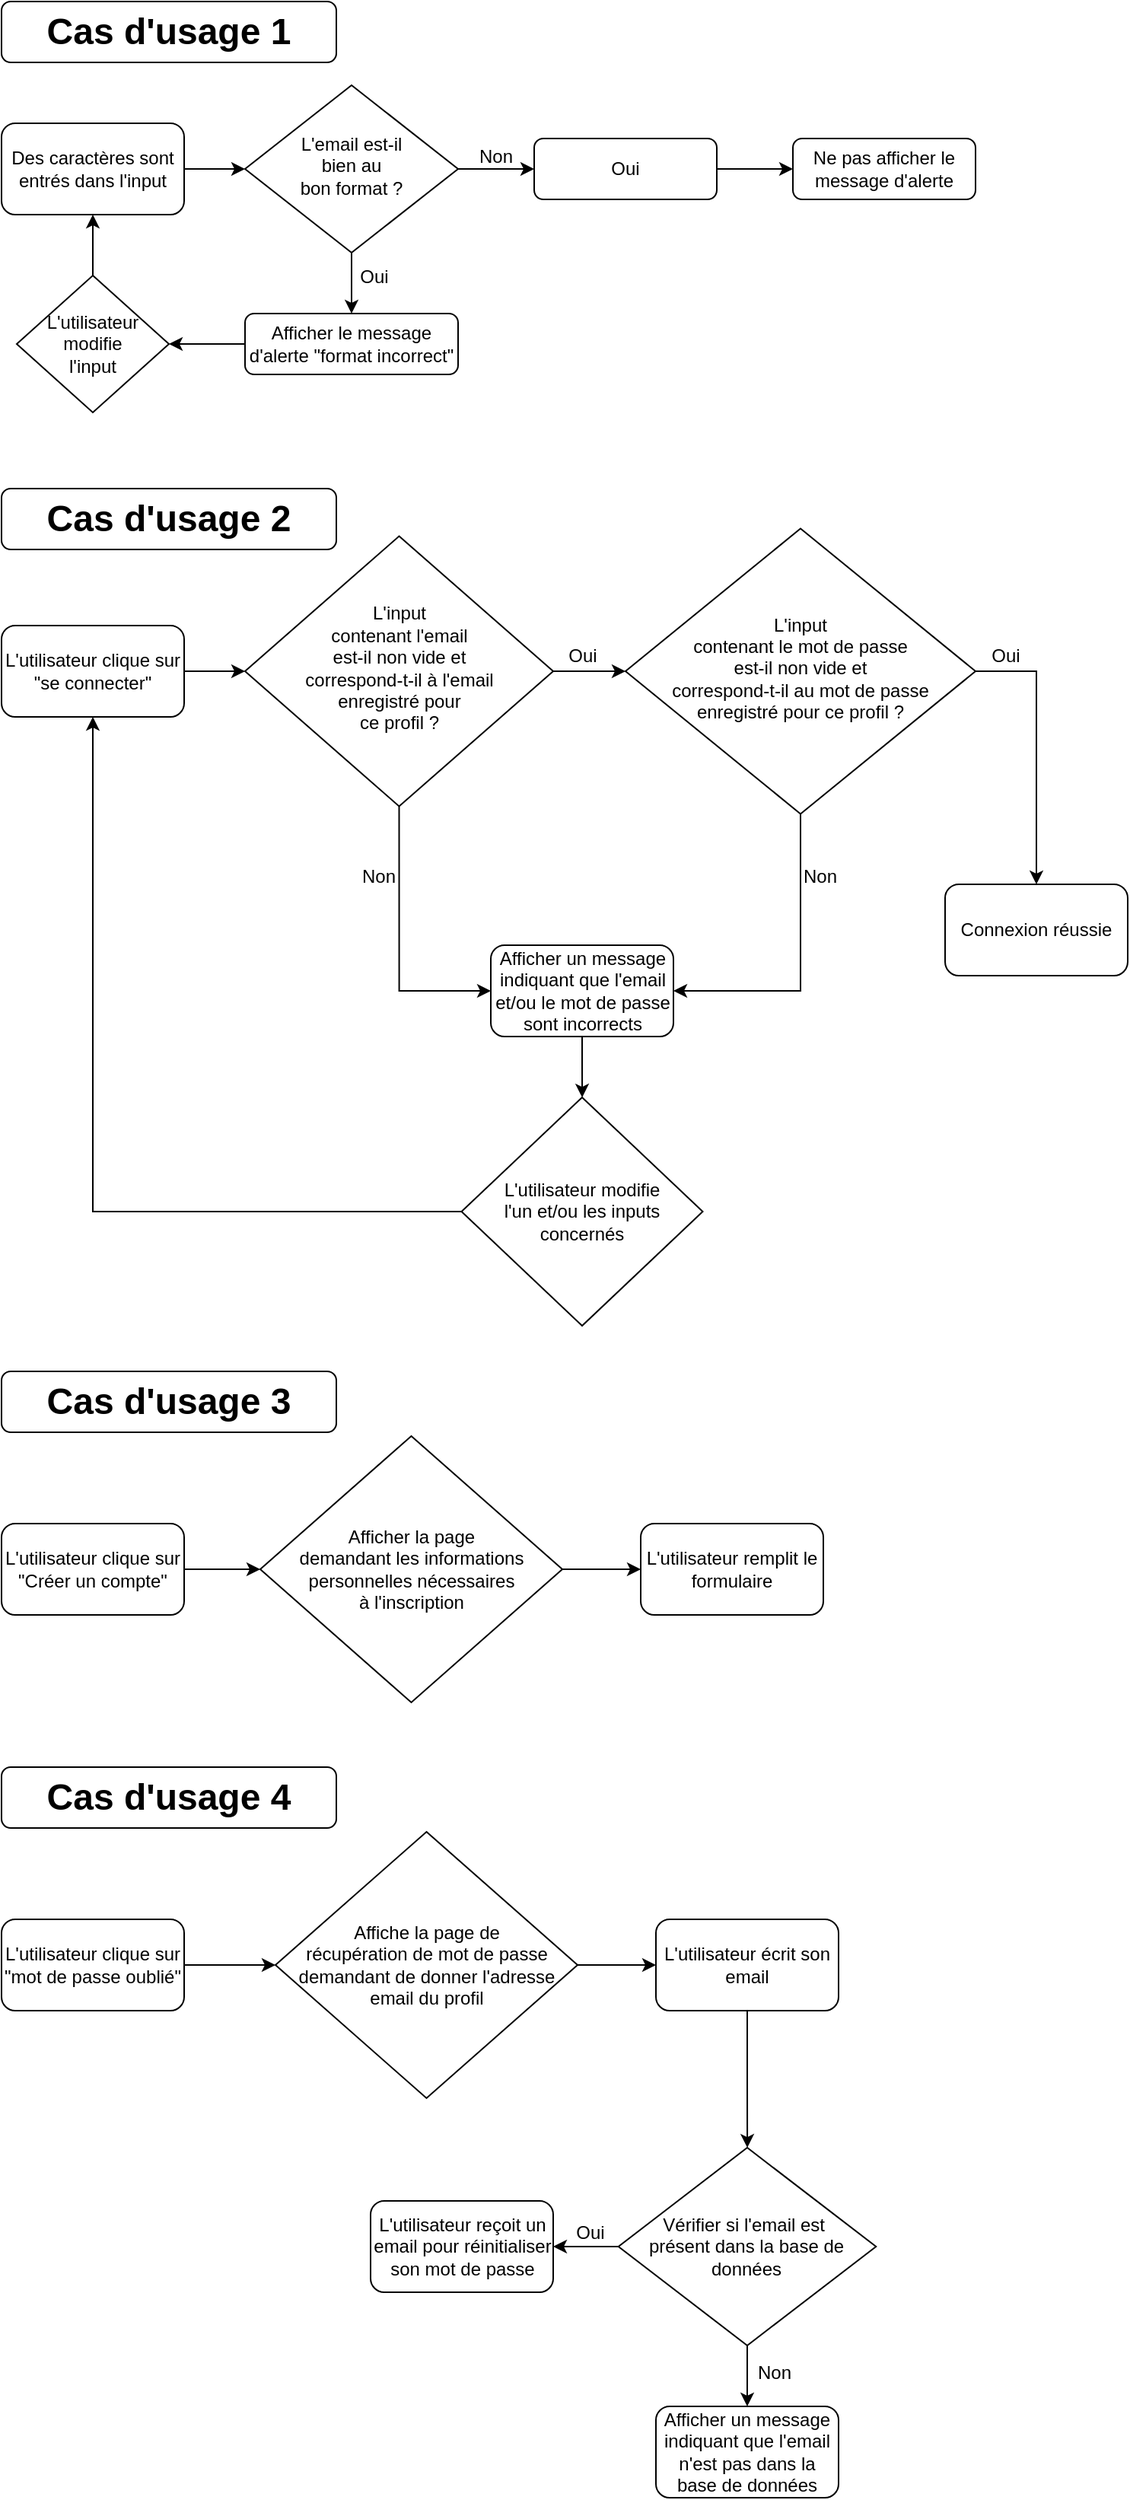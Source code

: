 <mxfile version="17.1.2" type="github" pages="5">
  <diagram id="C5RBs43oDa-KdzZeNtuy" name="Page de connexion">
    <mxGraphModel dx="1730" dy="912" grid="1" gridSize="10" guides="1" tooltips="1" connect="1" arrows="1" fold="1" page="1" pageScale="1" pageWidth="827" pageHeight="1169" math="0" shadow="0">
      <root>
        <mxCell id="WIyWlLk6GJQsqaUBKTNV-0" />
        <mxCell id="WIyWlLk6GJQsqaUBKTNV-1" parent="WIyWlLk6GJQsqaUBKTNV-0" />
        <mxCell id="WIyWlLk6GJQsqaUBKTNV-3" value="&lt;b&gt;&lt;font style=&quot;font-size: 24px&quot;&gt;Cas d&#39;usage 1&lt;/font&gt;&lt;/b&gt;" style="rounded=1;whiteSpace=wrap;html=1;fontSize=12;glass=0;strokeWidth=1;shadow=0;" parent="WIyWlLk6GJQsqaUBKTNV-1" vertex="1">
          <mxGeometry x="80" y="20" width="220" height="40" as="geometry" />
        </mxCell>
        <mxCell id="6urJBGMZWyxlTxzxxhEN-5" style="edgeStyle=orthogonalEdgeStyle;rounded=0;orthogonalLoop=1;jettySize=auto;html=1;exitX=0.5;exitY=1;exitDx=0;exitDy=0;fontSize=24;" edge="1" parent="WIyWlLk6GJQsqaUBKTNV-1" source="WIyWlLk6GJQsqaUBKTNV-6" target="WIyWlLk6GJQsqaUBKTNV-11">
          <mxGeometry relative="1" as="geometry" />
        </mxCell>
        <mxCell id="6urJBGMZWyxlTxzxxhEN-10" style="edgeStyle=orthogonalEdgeStyle;rounded=0;orthogonalLoop=1;jettySize=auto;html=1;exitX=1;exitY=0.5;exitDx=0;exitDy=0;entryX=0;entryY=0.5;entryDx=0;entryDy=0;fontSize=12;" edge="1" parent="WIyWlLk6GJQsqaUBKTNV-1" source="WIyWlLk6GJQsqaUBKTNV-6" target="WIyWlLk6GJQsqaUBKTNV-7">
          <mxGeometry relative="1" as="geometry" />
        </mxCell>
        <mxCell id="WIyWlLk6GJQsqaUBKTNV-6" value="L&#39;email est-il&lt;br&gt;bien au&lt;br&gt;bon format ?" style="rhombus;whiteSpace=wrap;html=1;shadow=0;fontFamily=Helvetica;fontSize=12;align=center;strokeWidth=1;spacing=6;spacingTop=-4;" parent="WIyWlLk6GJQsqaUBKTNV-1" vertex="1">
          <mxGeometry x="240" y="75" width="140" height="110" as="geometry" />
        </mxCell>
        <mxCell id="6urJBGMZWyxlTxzxxhEN-2" style="edgeStyle=orthogonalEdgeStyle;rounded=0;orthogonalLoop=1;jettySize=auto;html=1;exitX=1;exitY=0.5;exitDx=0;exitDy=0;fontSize=24;" edge="1" parent="WIyWlLk6GJQsqaUBKTNV-1" source="WIyWlLk6GJQsqaUBKTNV-7" target="WIyWlLk6GJQsqaUBKTNV-12">
          <mxGeometry relative="1" as="geometry" />
        </mxCell>
        <mxCell id="WIyWlLk6GJQsqaUBKTNV-7" value="Oui" style="rounded=1;whiteSpace=wrap;html=1;fontSize=12;glass=0;strokeWidth=1;shadow=0;" parent="WIyWlLk6GJQsqaUBKTNV-1" vertex="1">
          <mxGeometry x="430" y="110" width="120" height="40" as="geometry" />
        </mxCell>
        <mxCell id="6urJBGMZWyxlTxzxxhEN-13" style="edgeStyle=orthogonalEdgeStyle;rounded=0;orthogonalLoop=1;jettySize=auto;html=1;exitX=0;exitY=0.5;exitDx=0;exitDy=0;entryX=1;entryY=0.5;entryDx=0;entryDy=0;fontSize=12;" edge="1" parent="WIyWlLk6GJQsqaUBKTNV-1" source="WIyWlLk6GJQsqaUBKTNV-11" target="6urJBGMZWyxlTxzxxhEN-12">
          <mxGeometry relative="1" as="geometry" />
        </mxCell>
        <mxCell id="WIyWlLk6GJQsqaUBKTNV-11" value="Afficher le message d&#39;alerte &quot;format incorrect&quot;" style="rounded=1;whiteSpace=wrap;html=1;fontSize=12;glass=0;strokeWidth=1;shadow=0;" parent="WIyWlLk6GJQsqaUBKTNV-1" vertex="1">
          <mxGeometry x="240" y="225" width="140" height="40" as="geometry" />
        </mxCell>
        <mxCell id="WIyWlLk6GJQsqaUBKTNV-12" value="Ne pas afficher le message d&#39;alerte" style="rounded=1;whiteSpace=wrap;html=1;fontSize=12;glass=0;strokeWidth=1;shadow=0;" parent="WIyWlLk6GJQsqaUBKTNV-1" vertex="1">
          <mxGeometry x="600" y="110" width="120" height="40" as="geometry" />
        </mxCell>
        <mxCell id="6urJBGMZWyxlTxzxxhEN-1" style="edgeStyle=orthogonalEdgeStyle;rounded=0;orthogonalLoop=1;jettySize=auto;html=1;exitX=1;exitY=0.5;exitDx=0;exitDy=0;entryX=0;entryY=0.5;entryDx=0;entryDy=0;" edge="1" parent="WIyWlLk6GJQsqaUBKTNV-1" source="6urJBGMZWyxlTxzxxhEN-0" target="WIyWlLk6GJQsqaUBKTNV-6">
          <mxGeometry relative="1" as="geometry" />
        </mxCell>
        <mxCell id="6urJBGMZWyxlTxzxxhEN-0" value="Des caractères sont entrés dans l&#39;input" style="rounded=1;whiteSpace=wrap;html=1;" vertex="1" parent="WIyWlLk6GJQsqaUBKTNV-1">
          <mxGeometry x="80" y="100" width="120" height="60" as="geometry" />
        </mxCell>
        <mxCell id="6urJBGMZWyxlTxzxxhEN-8" value="Oui" style="text;html=1;strokeColor=none;fillColor=none;align=center;verticalAlign=middle;whiteSpace=wrap;rounded=0;fontSize=12;" vertex="1" parent="WIyWlLk6GJQsqaUBKTNV-1">
          <mxGeometry x="310" y="191" width="30" height="20" as="geometry" />
        </mxCell>
        <mxCell id="6urJBGMZWyxlTxzxxhEN-11" value="Non" style="text;html=1;strokeColor=none;fillColor=none;align=center;verticalAlign=middle;whiteSpace=wrap;rounded=0;fontSize=12;" vertex="1" parent="WIyWlLk6GJQsqaUBKTNV-1">
          <mxGeometry x="390" y="112" width="30" height="20" as="geometry" />
        </mxCell>
        <mxCell id="6urJBGMZWyxlTxzxxhEN-14" style="edgeStyle=orthogonalEdgeStyle;rounded=0;orthogonalLoop=1;jettySize=auto;html=1;exitX=0.5;exitY=0;exitDx=0;exitDy=0;entryX=0.5;entryY=1;entryDx=0;entryDy=0;fontSize=12;" edge="1" parent="WIyWlLk6GJQsqaUBKTNV-1" source="6urJBGMZWyxlTxzxxhEN-12" target="6urJBGMZWyxlTxzxxhEN-0">
          <mxGeometry relative="1" as="geometry" />
        </mxCell>
        <mxCell id="6urJBGMZWyxlTxzxxhEN-12" value="L&#39;utilisateur modifie&lt;br&gt;l&#39;input" style="rhombus;whiteSpace=wrap;html=1;fontSize=12;" vertex="1" parent="WIyWlLk6GJQsqaUBKTNV-1">
          <mxGeometry x="90" y="200" width="100" height="90" as="geometry" />
        </mxCell>
        <mxCell id="6urJBGMZWyxlTxzxxhEN-15" value="&lt;b&gt;&lt;font style=&quot;font-size: 24px&quot;&gt;Cas d&#39;usage 2&lt;/font&gt;&lt;/b&gt;" style="rounded=1;whiteSpace=wrap;html=1;fontSize=12;glass=0;strokeWidth=1;shadow=0;" vertex="1" parent="WIyWlLk6GJQsqaUBKTNV-1">
          <mxGeometry x="80" y="340" width="220" height="40" as="geometry" />
        </mxCell>
        <mxCell id="6urJBGMZWyxlTxzxxhEN-18" style="edgeStyle=orthogonalEdgeStyle;rounded=0;orthogonalLoop=1;jettySize=auto;html=1;exitX=1;exitY=0.5;exitDx=0;exitDy=0;entryX=0;entryY=0.5;entryDx=0;entryDy=0;fontSize=12;" edge="1" parent="WIyWlLk6GJQsqaUBKTNV-1" source="6urJBGMZWyxlTxzxxhEN-16" target="6urJBGMZWyxlTxzxxhEN-17">
          <mxGeometry relative="1" as="geometry" />
        </mxCell>
        <mxCell id="6urJBGMZWyxlTxzxxhEN-16" value="L&#39;utilisateur clique sur &quot;se connecter&quot;" style="rounded=1;whiteSpace=wrap;html=1;" vertex="1" parent="WIyWlLk6GJQsqaUBKTNV-1">
          <mxGeometry x="80" y="430" width="120" height="60" as="geometry" />
        </mxCell>
        <mxCell id="6urJBGMZWyxlTxzxxhEN-20" style="edgeStyle=orthogonalEdgeStyle;rounded=0;orthogonalLoop=1;jettySize=auto;html=1;exitX=1;exitY=0.5;exitDx=0;exitDy=0;entryX=0;entryY=0.5;entryDx=0;entryDy=0;fontSize=12;" edge="1" parent="WIyWlLk6GJQsqaUBKTNV-1" source="6urJBGMZWyxlTxzxxhEN-17" target="6urJBGMZWyxlTxzxxhEN-19">
          <mxGeometry relative="1" as="geometry" />
        </mxCell>
        <mxCell id="6urJBGMZWyxlTxzxxhEN-27" style="edgeStyle=orthogonalEdgeStyle;rounded=0;orthogonalLoop=1;jettySize=auto;html=1;exitX=0.5;exitY=1;exitDx=0;exitDy=0;entryX=0;entryY=0.5;entryDx=0;entryDy=0;fontSize=12;" edge="1" parent="WIyWlLk6GJQsqaUBKTNV-1" source="6urJBGMZWyxlTxzxxhEN-17" target="6urJBGMZWyxlTxzxxhEN-25">
          <mxGeometry relative="1" as="geometry" />
        </mxCell>
        <mxCell id="6urJBGMZWyxlTxzxxhEN-17" value="L&#39;input&lt;br&gt;contenant l&#39;email&lt;br&gt;est-il non vide et&lt;br&gt;correspond-t-il à l&#39;email&lt;br&gt;enregistré pour&lt;br&gt;ce profil&amp;nbsp;?" style="rhombus;whiteSpace=wrap;html=1;shadow=0;fontFamily=Helvetica;fontSize=12;align=center;strokeWidth=1;spacing=6;spacingTop=-4;" vertex="1" parent="WIyWlLk6GJQsqaUBKTNV-1">
          <mxGeometry x="240" y="371.25" width="202.5" height="177.5" as="geometry" />
        </mxCell>
        <mxCell id="6urJBGMZWyxlTxzxxhEN-23" style="edgeStyle=orthogonalEdgeStyle;rounded=0;orthogonalLoop=1;jettySize=auto;html=1;exitX=1;exitY=0.5;exitDx=0;exitDy=0;fontSize=12;" edge="1" parent="WIyWlLk6GJQsqaUBKTNV-1" source="6urJBGMZWyxlTxzxxhEN-19" target="6urJBGMZWyxlTxzxxhEN-22">
          <mxGeometry relative="1" as="geometry" />
        </mxCell>
        <mxCell id="6urJBGMZWyxlTxzxxhEN-26" style="edgeStyle=orthogonalEdgeStyle;rounded=0;orthogonalLoop=1;jettySize=auto;html=1;exitX=0.5;exitY=1;exitDx=0;exitDy=0;fontSize=12;entryX=1;entryY=0.5;entryDx=0;entryDy=0;" edge="1" parent="WIyWlLk6GJQsqaUBKTNV-1" source="6urJBGMZWyxlTxzxxhEN-19" target="6urJBGMZWyxlTxzxxhEN-25">
          <mxGeometry relative="1" as="geometry">
            <mxPoint x="605" y="700" as="targetPoint" />
          </mxGeometry>
        </mxCell>
        <mxCell id="6urJBGMZWyxlTxzxxhEN-19" value="L&#39;input&lt;br&gt;contenant le mot de passe&lt;br&gt;est-il non vide et&lt;br&gt;correspond-t-il au mot de passe enregistré pour ce profil ?" style="rhombus;whiteSpace=wrap;html=1;shadow=0;fontFamily=Helvetica;fontSize=12;align=center;strokeWidth=1;spacing=6;spacingTop=-4;" vertex="1" parent="WIyWlLk6GJQsqaUBKTNV-1">
          <mxGeometry x="490" y="366.25" width="230" height="187.5" as="geometry" />
        </mxCell>
        <mxCell id="6urJBGMZWyxlTxzxxhEN-21" value="Oui" style="text;html=1;strokeColor=none;fillColor=none;align=center;verticalAlign=middle;whiteSpace=wrap;rounded=0;fontSize=12;" vertex="1" parent="WIyWlLk6GJQsqaUBKTNV-1">
          <mxGeometry x="446.5" y="440" width="30" height="20" as="geometry" />
        </mxCell>
        <mxCell id="6urJBGMZWyxlTxzxxhEN-22" value="Connexion réussie" style="rounded=1;whiteSpace=wrap;html=1;" vertex="1" parent="WIyWlLk6GJQsqaUBKTNV-1">
          <mxGeometry x="700" y="600" width="120" height="60" as="geometry" />
        </mxCell>
        <mxCell id="6urJBGMZWyxlTxzxxhEN-24" value="Oui" style="text;html=1;strokeColor=none;fillColor=none;align=center;verticalAlign=middle;whiteSpace=wrap;rounded=0;fontSize=12;" vertex="1" parent="WIyWlLk6GJQsqaUBKTNV-1">
          <mxGeometry x="725" y="440" width="30" height="20" as="geometry" />
        </mxCell>
        <mxCell id="6urJBGMZWyxlTxzxxhEN-31" style="edgeStyle=orthogonalEdgeStyle;rounded=0;orthogonalLoop=1;jettySize=auto;html=1;exitX=0.5;exitY=1;exitDx=0;exitDy=0;fontSize=12;" edge="1" parent="WIyWlLk6GJQsqaUBKTNV-1" source="6urJBGMZWyxlTxzxxhEN-25" target="6urJBGMZWyxlTxzxxhEN-30">
          <mxGeometry relative="1" as="geometry" />
        </mxCell>
        <mxCell id="6urJBGMZWyxlTxzxxhEN-25" value="Afficher un message indiquant que l&#39;email et/ou le mot de passe sont incorrects" style="rounded=1;whiteSpace=wrap;html=1;" vertex="1" parent="WIyWlLk6GJQsqaUBKTNV-1">
          <mxGeometry x="401.5" y="640" width="120" height="60" as="geometry" />
        </mxCell>
        <mxCell id="6urJBGMZWyxlTxzxxhEN-28" value="Non" style="text;html=1;strokeColor=none;fillColor=none;align=center;verticalAlign=middle;whiteSpace=wrap;rounded=0;fontSize=12;" vertex="1" parent="WIyWlLk6GJQsqaUBKTNV-1">
          <mxGeometry x="313" y="585" width="30" height="20" as="geometry" />
        </mxCell>
        <mxCell id="6urJBGMZWyxlTxzxxhEN-29" value="Non" style="text;html=1;strokeColor=none;fillColor=none;align=center;verticalAlign=middle;whiteSpace=wrap;rounded=0;fontSize=12;" vertex="1" parent="WIyWlLk6GJQsqaUBKTNV-1">
          <mxGeometry x="603" y="585" width="30" height="20" as="geometry" />
        </mxCell>
        <mxCell id="6urJBGMZWyxlTxzxxhEN-32" style="edgeStyle=orthogonalEdgeStyle;rounded=0;orthogonalLoop=1;jettySize=auto;html=1;exitX=0;exitY=0.5;exitDx=0;exitDy=0;entryX=0.5;entryY=1;entryDx=0;entryDy=0;fontSize=12;" edge="1" parent="WIyWlLk6GJQsqaUBKTNV-1" source="6urJBGMZWyxlTxzxxhEN-30" target="6urJBGMZWyxlTxzxxhEN-16">
          <mxGeometry relative="1" as="geometry" />
        </mxCell>
        <mxCell id="6urJBGMZWyxlTxzxxhEN-30" value="L&#39;utilisateur modifie&lt;br&gt;l&#39;un et/ou les inputs concernés" style="rhombus;whiteSpace=wrap;html=1;fontSize=12;" vertex="1" parent="WIyWlLk6GJQsqaUBKTNV-1">
          <mxGeometry x="382.25" y="740" width="158.5" height="150" as="geometry" />
        </mxCell>
        <mxCell id="6urJBGMZWyxlTxzxxhEN-33" value="&lt;b&gt;&lt;font style=&quot;font-size: 24px&quot;&gt;Cas d&#39;usage 3&lt;/font&gt;&lt;/b&gt;" style="rounded=1;whiteSpace=wrap;html=1;fontSize=12;glass=0;strokeWidth=1;shadow=0;" vertex="1" parent="WIyWlLk6GJQsqaUBKTNV-1">
          <mxGeometry x="80" y="920" width="220" height="40" as="geometry" />
        </mxCell>
        <mxCell id="6urJBGMZWyxlTxzxxhEN-36" style="edgeStyle=orthogonalEdgeStyle;rounded=0;orthogonalLoop=1;jettySize=auto;html=1;exitX=1;exitY=0.5;exitDx=0;exitDy=0;fontSize=12;" edge="1" parent="WIyWlLk6GJQsqaUBKTNV-1" source="6urJBGMZWyxlTxzxxhEN-34" target="6urJBGMZWyxlTxzxxhEN-35">
          <mxGeometry relative="1" as="geometry" />
        </mxCell>
        <mxCell id="6urJBGMZWyxlTxzxxhEN-34" value="L&#39;utilisateur clique sur &quot;Créer un compte&quot;" style="rounded=1;whiteSpace=wrap;html=1;" vertex="1" parent="WIyWlLk6GJQsqaUBKTNV-1">
          <mxGeometry x="80" y="1020" width="120" height="60" as="geometry" />
        </mxCell>
        <mxCell id="6urJBGMZWyxlTxzxxhEN-38" style="edgeStyle=orthogonalEdgeStyle;rounded=0;orthogonalLoop=1;jettySize=auto;html=1;exitX=1;exitY=0.5;exitDx=0;exitDy=0;entryX=0;entryY=0.5;entryDx=0;entryDy=0;fontSize=12;" edge="1" parent="WIyWlLk6GJQsqaUBKTNV-1" source="6urJBGMZWyxlTxzxxhEN-35" target="6urJBGMZWyxlTxzxxhEN-37">
          <mxGeometry relative="1" as="geometry" />
        </mxCell>
        <mxCell id="6urJBGMZWyxlTxzxxhEN-35" value="Afficher la page&lt;br&gt;demandant les informations &lt;br&gt;personnelles nécessaires &lt;br&gt;à l&#39;inscription" style="rhombus;whiteSpace=wrap;html=1;fontSize=12;" vertex="1" parent="WIyWlLk6GJQsqaUBKTNV-1">
          <mxGeometry x="250" y="962.5" width="198.5" height="175" as="geometry" />
        </mxCell>
        <mxCell id="6urJBGMZWyxlTxzxxhEN-37" value="L&#39;utilisateur remplit le formulaire" style="rounded=1;whiteSpace=wrap;html=1;" vertex="1" parent="WIyWlLk6GJQsqaUBKTNV-1">
          <mxGeometry x="500" y="1020" width="120" height="60" as="geometry" />
        </mxCell>
        <mxCell id="6urJBGMZWyxlTxzxxhEN-39" value="&lt;b&gt;&lt;font style=&quot;font-size: 24px&quot;&gt;Cas d&#39;usage 4&lt;/font&gt;&lt;/b&gt;" style="rounded=1;whiteSpace=wrap;html=1;fontSize=12;glass=0;strokeWidth=1;shadow=0;" vertex="1" parent="WIyWlLk6GJQsqaUBKTNV-1">
          <mxGeometry x="80" y="1180" width="220" height="40" as="geometry" />
        </mxCell>
        <mxCell id="6urJBGMZWyxlTxzxxhEN-42" style="edgeStyle=orthogonalEdgeStyle;rounded=0;orthogonalLoop=1;jettySize=auto;html=1;exitX=1;exitY=0.5;exitDx=0;exitDy=0;entryX=0;entryY=0.5;entryDx=0;entryDy=0;fontSize=12;" edge="1" parent="WIyWlLk6GJQsqaUBKTNV-1" source="6urJBGMZWyxlTxzxxhEN-40" target="6urJBGMZWyxlTxzxxhEN-41">
          <mxGeometry relative="1" as="geometry" />
        </mxCell>
        <mxCell id="6urJBGMZWyxlTxzxxhEN-40" value="L&#39;utilisateur clique sur &quot;mot de passe oublié&quot;" style="rounded=1;whiteSpace=wrap;html=1;" vertex="1" parent="WIyWlLk6GJQsqaUBKTNV-1">
          <mxGeometry x="80" y="1280" width="120" height="60" as="geometry" />
        </mxCell>
        <mxCell id="6urJBGMZWyxlTxzxxhEN-47" style="edgeStyle=orthogonalEdgeStyle;rounded=0;orthogonalLoop=1;jettySize=auto;html=1;exitX=1;exitY=0.5;exitDx=0;exitDy=0;fontSize=12;" edge="1" parent="WIyWlLk6GJQsqaUBKTNV-1" source="6urJBGMZWyxlTxzxxhEN-41" target="6urJBGMZWyxlTxzxxhEN-44">
          <mxGeometry relative="1" as="geometry" />
        </mxCell>
        <mxCell id="6urJBGMZWyxlTxzxxhEN-41" value="Affiche la page de&lt;br&gt;récupération de mot de passe demandant de donner l&#39;adresse email du profil" style="rhombus;whiteSpace=wrap;html=1;fontSize=12;" vertex="1" parent="WIyWlLk6GJQsqaUBKTNV-1">
          <mxGeometry x="260" y="1222.5" width="198.5" height="175" as="geometry" />
        </mxCell>
        <mxCell id="6urJBGMZWyxlTxzxxhEN-48" style="edgeStyle=orthogonalEdgeStyle;rounded=0;orthogonalLoop=1;jettySize=auto;html=1;exitX=0.5;exitY=1;exitDx=0;exitDy=0;fontSize=12;" edge="1" parent="WIyWlLk6GJQsqaUBKTNV-1" source="6urJBGMZWyxlTxzxxhEN-44" target="6urJBGMZWyxlTxzxxhEN-46">
          <mxGeometry relative="1" as="geometry" />
        </mxCell>
        <mxCell id="6urJBGMZWyxlTxzxxhEN-44" value="L&#39;utilisateur écrit son email" style="rounded=1;whiteSpace=wrap;html=1;" vertex="1" parent="WIyWlLk6GJQsqaUBKTNV-1">
          <mxGeometry x="510" y="1280" width="120" height="60" as="geometry" />
        </mxCell>
        <mxCell id="6urJBGMZWyxlTxzxxhEN-50" style="edgeStyle=orthogonalEdgeStyle;rounded=0;orthogonalLoop=1;jettySize=auto;html=1;exitX=0;exitY=0.5;exitDx=0;exitDy=0;entryX=1;entryY=0.5;entryDx=0;entryDy=0;fontSize=12;" edge="1" parent="WIyWlLk6GJQsqaUBKTNV-1" source="6urJBGMZWyxlTxzxxhEN-46" target="6urJBGMZWyxlTxzxxhEN-49">
          <mxGeometry relative="1" as="geometry" />
        </mxCell>
        <mxCell id="6urJBGMZWyxlTxzxxhEN-55" style="edgeStyle=orthogonalEdgeStyle;rounded=0;orthogonalLoop=1;jettySize=auto;html=1;exitX=0.5;exitY=1;exitDx=0;exitDy=0;entryX=0.5;entryY=0;entryDx=0;entryDy=0;fontSize=12;" edge="1" parent="WIyWlLk6GJQsqaUBKTNV-1" source="6urJBGMZWyxlTxzxxhEN-46" target="6urJBGMZWyxlTxzxxhEN-54">
          <mxGeometry relative="1" as="geometry" />
        </mxCell>
        <mxCell id="6urJBGMZWyxlTxzxxhEN-46" value="Vérifier si l&#39;email est&amp;nbsp;&lt;br&gt;présent dans la base de&lt;br&gt;données" style="rhombus;whiteSpace=wrap;html=1;fontSize=12;" vertex="1" parent="WIyWlLk6GJQsqaUBKTNV-1">
          <mxGeometry x="485.37" y="1430" width="169.25" height="130" as="geometry" />
        </mxCell>
        <mxCell id="6urJBGMZWyxlTxzxxhEN-49" value="L&#39;utilisateur reçoit un email pour réinitialiser son mot de passe" style="rounded=1;whiteSpace=wrap;html=1;" vertex="1" parent="WIyWlLk6GJQsqaUBKTNV-1">
          <mxGeometry x="322.5" y="1465" width="120" height="60" as="geometry" />
        </mxCell>
        <mxCell id="6urJBGMZWyxlTxzxxhEN-51" value="Oui" style="text;html=1;strokeColor=none;fillColor=none;align=center;verticalAlign=middle;whiteSpace=wrap;rounded=0;fontSize=12;" vertex="1" parent="WIyWlLk6GJQsqaUBKTNV-1">
          <mxGeometry x="451.5" y="1476" width="30" height="20" as="geometry" />
        </mxCell>
        <mxCell id="6urJBGMZWyxlTxzxxhEN-53" value="Non" style="text;html=1;strokeColor=none;fillColor=none;align=center;verticalAlign=middle;whiteSpace=wrap;rounded=0;fontSize=12;" vertex="1" parent="WIyWlLk6GJQsqaUBKTNV-1">
          <mxGeometry x="573" y="1568" width="30" height="20" as="geometry" />
        </mxCell>
        <mxCell id="6urJBGMZWyxlTxzxxhEN-54" value="Afficher un message indiquant que l&#39;email n&#39;est pas dans la base de données" style="rounded=1;whiteSpace=wrap;html=1;" vertex="1" parent="WIyWlLk6GJQsqaUBKTNV-1">
          <mxGeometry x="510" y="1600" width="120" height="60" as="geometry" />
        </mxCell>
      </root>
    </mxGraphModel>
  </diagram>
  <diagram id="xLzza9aDwyXkkEniZzHm" name="Tableau de bord">
    <mxGraphModel dx="1597" dy="842" grid="1" gridSize="10" guides="1" tooltips="1" connect="1" arrows="1" fold="1" page="1" pageScale="1" pageWidth="827" pageHeight="1169" math="0" shadow="0">
      <root>
        <mxCell id="dXVPnkUjm1idQHvKVAn5-0" />
        <mxCell id="dXVPnkUjm1idQHvKVAn5-1" parent="dXVPnkUjm1idQHvKVAn5-0" />
        <mxCell id="TUu4BRl_gsgVaNEwL_c2-0" value="&lt;b&gt;&lt;font style=&quot;font-size: 24px&quot;&gt;Cas d&#39;usage 1&lt;/font&gt;&lt;/b&gt;" style="rounded=1;whiteSpace=wrap;html=1;fontSize=12;glass=0;strokeWidth=1;shadow=0;" vertex="1" parent="dXVPnkUjm1idQHvKVAn5-1">
          <mxGeometry x="80" y="40" width="220" height="40" as="geometry" />
        </mxCell>
        <mxCell id="TUu4BRl_gsgVaNEwL_c2-3" style="edgeStyle=orthogonalEdgeStyle;rounded=0;orthogonalLoop=1;jettySize=auto;html=1;exitX=0.5;exitY=1;exitDx=0;exitDy=0;entryX=0.5;entryY=0;entryDx=0;entryDy=0;fontSize=12;" edge="1" parent="dXVPnkUjm1idQHvKVAn5-1" source="TUu4BRl_gsgVaNEwL_c2-1" target="TUu4BRl_gsgVaNEwL_c2-2">
          <mxGeometry relative="1" as="geometry" />
        </mxCell>
        <mxCell id="TUu4BRl_gsgVaNEwL_c2-10" style="edgeStyle=orthogonalEdgeStyle;rounded=0;orthogonalLoop=1;jettySize=auto;html=1;exitX=1;exitY=0.5;exitDx=0;exitDy=0;entryX=0;entryY=0.5;entryDx=0;entryDy=0;fontSize=12;" edge="1" parent="dXVPnkUjm1idQHvKVAn5-1" source="TUu4BRl_gsgVaNEwL_c2-1" target="TUu4BRl_gsgVaNEwL_c2-4">
          <mxGeometry relative="1" as="geometry" />
        </mxCell>
        <mxCell id="TUu4BRl_gsgVaNEwL_c2-1" value="Si&lt;br&gt;connexion au profil réussie" style="rhombus;whiteSpace=wrap;html=1;fontSize=12;" vertex="1" parent="dXVPnkUjm1idQHvKVAn5-1">
          <mxGeometry x="110" y="120" width="120" height="110" as="geometry" />
        </mxCell>
        <mxCell id="TUu4BRl_gsgVaNEwL_c2-2" value="Afficher page 404 et demander de revenir à la page de connexion" style="rounded=1;whiteSpace=wrap;html=1;fontSize=12;" vertex="1" parent="dXVPnkUjm1idQHvKVAn5-1">
          <mxGeometry x="110" y="280" width="120" height="60" as="geometry" />
        </mxCell>
        <mxCell id="TUu4BRl_gsgVaNEwL_c2-11" style="edgeStyle=orthogonalEdgeStyle;rounded=0;orthogonalLoop=1;jettySize=auto;html=1;exitX=1;exitY=0.5;exitDx=0;exitDy=0;entryX=0;entryY=0.5;entryDx=0;entryDy=0;fontSize=12;" edge="1" parent="dXVPnkUjm1idQHvKVAn5-1" source="TUu4BRl_gsgVaNEwL_c2-4" target="TUu4BRl_gsgVaNEwL_c2-5">
          <mxGeometry relative="1" as="geometry" />
        </mxCell>
        <mxCell id="TUu4BRl_gsgVaNEwL_c2-19" style="edgeStyle=orthogonalEdgeStyle;rounded=0;orthogonalLoop=1;jettySize=auto;html=1;exitX=0.75;exitY=1;exitDx=0;exitDy=0;entryX=0;entryY=0.5;entryDx=0;entryDy=0;fontSize=12;" edge="1" parent="dXVPnkUjm1idQHvKVAn5-1" source="TUu4BRl_gsgVaNEwL_c2-4" target="TUu4BRl_gsgVaNEwL_c2-17">
          <mxGeometry relative="1" as="geometry" />
        </mxCell>
        <mxCell id="TUu4BRl_gsgVaNEwL_c2-20" style="edgeStyle=orthogonalEdgeStyle;rounded=0;orthogonalLoop=1;jettySize=auto;html=1;exitX=0.25;exitY=1;exitDx=0;exitDy=0;entryX=0;entryY=0.5;entryDx=0;entryDy=0;fontSize=12;" edge="1" parent="dXVPnkUjm1idQHvKVAn5-1" source="TUu4BRl_gsgVaNEwL_c2-4" target="TUu4BRl_gsgVaNEwL_c2-18">
          <mxGeometry relative="1" as="geometry" />
        </mxCell>
        <mxCell id="TUu4BRl_gsgVaNEwL_c2-4" value="Récupérer les données liées au profil dans un tableau pour les afficher" style="rounded=1;whiteSpace=wrap;html=1;fontSize=12;" vertex="1" parent="dXVPnkUjm1idQHvKVAn5-1">
          <mxGeometry x="280" y="145" width="120" height="60" as="geometry" />
        </mxCell>
        <mxCell id="TUu4BRl_gsgVaNEwL_c2-8" style="edgeStyle=orthogonalEdgeStyle;rounded=0;orthogonalLoop=1;jettySize=auto;html=1;exitX=0.5;exitY=0;exitDx=0;exitDy=0;entryX=0;entryY=0.5;entryDx=0;entryDy=0;fontSize=12;" edge="1" parent="dXVPnkUjm1idQHvKVAn5-1" source="TUu4BRl_gsgVaNEwL_c2-5" target="TUu4BRl_gsgVaNEwL_c2-6">
          <mxGeometry relative="1" as="geometry" />
        </mxCell>
        <mxCell id="TUu4BRl_gsgVaNEwL_c2-9" style="edgeStyle=orthogonalEdgeStyle;rounded=0;orthogonalLoop=1;jettySize=auto;html=1;exitX=1;exitY=0.5;exitDx=0;exitDy=0;entryX=0;entryY=0.5;entryDx=0;entryDy=0;fontSize=12;" edge="1" parent="dXVPnkUjm1idQHvKVAn5-1" source="TUu4BRl_gsgVaNEwL_c2-5" target="TUu4BRl_gsgVaNEwL_c2-7">
          <mxGeometry relative="1" as="geometry" />
        </mxCell>
        <mxCell id="TUu4BRl_gsgVaNEwL_c2-5" value="Si&lt;br&gt;messages non lus" style="rhombus;whiteSpace=wrap;html=1;fontSize=12;" vertex="1" parent="dXVPnkUjm1idQHvKVAn5-1">
          <mxGeometry x="450" y="135" width="80" height="80" as="geometry" />
        </mxCell>
        <mxCell id="TUu4BRl_gsgVaNEwL_c2-6" value="Afficher &quot;0 messages non lus&quot;" style="rounded=1;whiteSpace=wrap;html=1;fontSize=12;" vertex="1" parent="dXVPnkUjm1idQHvKVAn5-1">
          <mxGeometry x="590" y="50" width="130" height="60" as="geometry" />
        </mxCell>
        <mxCell id="TUu4BRl_gsgVaNEwL_c2-7" value="Mettre à jour le message avec le nombre de messages non lus" style="rounded=1;whiteSpace=wrap;html=1;fontSize=12;" vertex="1" parent="dXVPnkUjm1idQHvKVAn5-1">
          <mxGeometry x="590" y="145" width="130" height="60" as="geometry" />
        </mxCell>
        <mxCell id="TUu4BRl_gsgVaNEwL_c2-12" value="Oui" style="text;html=1;strokeColor=none;fillColor=none;align=center;verticalAlign=middle;whiteSpace=wrap;rounded=0;fontSize=12;" vertex="1" parent="dXVPnkUjm1idQHvKVAn5-1">
          <mxGeometry x="523" y="151" width="60" height="30" as="geometry" />
        </mxCell>
        <mxCell id="TUu4BRl_gsgVaNEwL_c2-13" value="Oui" style="text;html=1;strokeColor=none;fillColor=none;align=center;verticalAlign=middle;whiteSpace=wrap;rounded=0;fontSize=12;" vertex="1" parent="dXVPnkUjm1idQHvKVAn5-1">
          <mxGeometry x="220" y="149" width="60" height="30" as="geometry" />
        </mxCell>
        <mxCell id="TUu4BRl_gsgVaNEwL_c2-15" value="Non" style="text;html=1;strokeColor=none;fillColor=none;align=center;verticalAlign=middle;whiteSpace=wrap;rounded=0;fontSize=12;" vertex="1" parent="dXVPnkUjm1idQHvKVAn5-1">
          <mxGeometry x="157" y="238" width="60" height="30" as="geometry" />
        </mxCell>
        <mxCell id="TUu4BRl_gsgVaNEwL_c2-16" value="Non" style="text;html=1;strokeColor=none;fillColor=none;align=center;verticalAlign=middle;whiteSpace=wrap;rounded=0;fontSize=12;" vertex="1" parent="dXVPnkUjm1idQHvKVAn5-1">
          <mxGeometry x="526" y="56" width="60" height="30" as="geometry" />
        </mxCell>
        <mxCell id="TUu4BRl_gsgVaNEwL_c2-27" style="edgeStyle=orthogonalEdgeStyle;rounded=0;orthogonalLoop=1;jettySize=auto;html=1;exitX=1;exitY=0.5;exitDx=0;exitDy=0;entryX=0;entryY=0.5;entryDx=0;entryDy=0;fontSize=12;" edge="1" parent="dXVPnkUjm1idQHvKVAn5-1" source="TUu4BRl_gsgVaNEwL_c2-17" target="TUu4BRl_gsgVaNEwL_c2-22">
          <mxGeometry relative="1" as="geometry" />
        </mxCell>
        <mxCell id="TUu4BRl_gsgVaNEwL_c2-28" style="edgeStyle=orthogonalEdgeStyle;rounded=0;orthogonalLoop=1;jettySize=auto;html=1;exitX=0.5;exitY=0;exitDx=0;exitDy=0;entryX=0;entryY=0.5;entryDx=0;entryDy=0;fontSize=12;" edge="1" parent="dXVPnkUjm1idQHvKVAn5-1" source="TUu4BRl_gsgVaNEwL_c2-17" target="TUu4BRl_gsgVaNEwL_c2-21">
          <mxGeometry relative="1" as="geometry" />
        </mxCell>
        <mxCell id="TUu4BRl_gsgVaNEwL_c2-17" value="Si&amp;nbsp;&lt;br&gt;évènements à venir&lt;span style=&quot;color: rgba(0 , 0 , 0 , 0) ; font-family: monospace ; font-size: 0px&quot;&gt;%3CmxGraphModel%3E%3Croot%3E%3CmxCell%20id%3D%220%22%2F%3E%3CmxCell%20id%3D%221%22%20parent%3D%220%22%2F%3E%3CmxCell%20id%3D%222%22%20value%3D%22Si%26lt%3Bbr%26gt%3Bmessages%20non%20lus%22%20style%3D%22rhombus%3BwhiteSpace%3Dwrap%3Bhtml%3D1%3BfontSize%3D12%3B%22%20vertex%3D%221%22%20parent%3D%221%22%3E%3CmxGeometry%20x%3D%22450%22%20y%3D%22135%22%20width%3D%2280%22%20height%3D%2280%22%20as%3D%22geometry%22%2F%3E%3C%2FmxCell%3E%3C%2Froot%3E%3C%2FmxGraphModel%3E&lt;/span&gt;&lt;span style=&quot;color: rgba(0 , 0 , 0 , 0) ; font-family: monospace ; font-size: 0px&quot;&gt;%3CmxGraphModel%3E%3Croot%3E%3CmxCell%20id%3D%220%22%2F%3E%3CmxCell%20id%3D%221%22%20parent%3D%220%22%2F%3E%3CmxCell%20id%3D%222%22%20value%3D%22Si%26lt%3Bbr%26gt%3Bmessages%20non%20lus%22%20style%3D%22rhombus%3BwhiteSpace%3Dwrap%3Bhtml%3D1%3BfontSize%3D12%3B%22%20vertex%3D%221%22%20parent%3D%221%22%3E%3CmxGeometry%20x%3D%22450%22%20y%3D%22135%22%20width%3D%2280%22%20height%3D%2280%22%20as%3D%22geometry%22%2F%3E%3C%2FmxCell%3E%3C%2Froot%3E%3C%2FmxGraphModel%3E&lt;/span&gt;" style="rhombus;whiteSpace=wrap;html=1;fontSize=12;" vertex="1" parent="dXVPnkUjm1idQHvKVAn5-1">
          <mxGeometry x="447" y="280" width="80" height="80" as="geometry" />
        </mxCell>
        <mxCell id="TUu4BRl_gsgVaNEwL_c2-34" style="edgeStyle=orthogonalEdgeStyle;rounded=0;orthogonalLoop=1;jettySize=auto;html=1;exitX=0.5;exitY=0;exitDx=0;exitDy=0;fontSize=12;" edge="1" parent="dXVPnkUjm1idQHvKVAn5-1" source="TUu4BRl_gsgVaNEwL_c2-18" target="TUu4BRl_gsgVaNEwL_c2-29">
          <mxGeometry relative="1" as="geometry" />
        </mxCell>
        <mxCell id="TUu4BRl_gsgVaNEwL_c2-36" style="edgeStyle=orthogonalEdgeStyle;rounded=0;orthogonalLoop=1;jettySize=auto;html=1;exitX=1;exitY=0.5;exitDx=0;exitDy=0;entryX=0;entryY=0.5;entryDx=0;entryDy=0;fontSize=12;" edge="1" parent="dXVPnkUjm1idQHvKVAn5-1" source="TUu4BRl_gsgVaNEwL_c2-18" target="TUu4BRl_gsgVaNEwL_c2-30">
          <mxGeometry relative="1" as="geometry" />
        </mxCell>
        <mxCell id="TUu4BRl_gsgVaNEwL_c2-18" value="Si&lt;br&gt;tâches à&lt;br&gt;venir" style="rhombus;whiteSpace=wrap;html=1;fontSize=12;" vertex="1" parent="dXVPnkUjm1idQHvKVAn5-1">
          <mxGeometry x="450" y="430" width="80" height="80" as="geometry" />
        </mxCell>
        <mxCell id="TUu4BRl_gsgVaNEwL_c2-21" value="Afficher &quot;0&lt;br&gt;évènements à venir&quot;" style="rounded=1;whiteSpace=wrap;html=1;fontSize=12;" vertex="1" parent="dXVPnkUjm1idQHvKVAn5-1">
          <mxGeometry x="590" y="220" width="130" height="60" as="geometry" />
        </mxCell>
        <mxCell id="TUu4BRl_gsgVaNEwL_c2-22" value="Afficher les 3/4 prochains évènements&lt;br&gt;à venir" style="rounded=1;whiteSpace=wrap;html=1;fontSize=12;" vertex="1" parent="dXVPnkUjm1idQHvKVAn5-1">
          <mxGeometry x="590" y="290" width="130" height="60" as="geometry" />
        </mxCell>
        <mxCell id="TUu4BRl_gsgVaNEwL_c2-23" value="Oui" style="text;html=1;strokeColor=none;fillColor=none;align=center;verticalAlign=middle;whiteSpace=wrap;rounded=0;fontSize=12;" vertex="1" parent="dXVPnkUjm1idQHvKVAn5-1">
          <mxGeometry x="524" y="297" width="60" height="30" as="geometry" />
        </mxCell>
        <mxCell id="TUu4BRl_gsgVaNEwL_c2-24" value="Non" style="text;html=1;strokeColor=none;fillColor=none;align=center;verticalAlign=middle;whiteSpace=wrap;rounded=0;fontSize=12;" vertex="1" parent="dXVPnkUjm1idQHvKVAn5-1">
          <mxGeometry x="524" y="227" width="60" height="30" as="geometry" />
        </mxCell>
        <mxCell id="TUu4BRl_gsgVaNEwL_c2-29" value="Afficher &quot;0&lt;br&gt;tâches à venir&quot;" style="rounded=1;whiteSpace=wrap;html=1;fontSize=12;" vertex="1" parent="dXVPnkUjm1idQHvKVAn5-1">
          <mxGeometry x="590" y="370" width="130" height="60" as="geometry" />
        </mxCell>
        <mxCell id="TUu4BRl_gsgVaNEwL_c2-30" value="Afficher les 3/4 prochain tâches&lt;br&gt;à venir" style="rounded=1;whiteSpace=wrap;html=1;fontSize=12;" vertex="1" parent="dXVPnkUjm1idQHvKVAn5-1">
          <mxGeometry x="590" y="440" width="130" height="60" as="geometry" />
        </mxCell>
        <mxCell id="TUu4BRl_gsgVaNEwL_c2-31" value="Oui" style="text;html=1;strokeColor=none;fillColor=none;align=center;verticalAlign=middle;whiteSpace=wrap;rounded=0;fontSize=12;" vertex="1" parent="dXVPnkUjm1idQHvKVAn5-1">
          <mxGeometry x="522" y="444" width="60" height="30" as="geometry" />
        </mxCell>
        <mxCell id="TUu4BRl_gsgVaNEwL_c2-32" value="Non" style="text;html=1;strokeColor=none;fillColor=none;align=center;verticalAlign=middle;whiteSpace=wrap;rounded=0;fontSize=12;" vertex="1" parent="dXVPnkUjm1idQHvKVAn5-1">
          <mxGeometry x="523" y="375" width="60" height="30" as="geometry" />
        </mxCell>
        <mxCell id="TUu4BRl_gsgVaNEwL_c2-37" value="&lt;b&gt;&lt;font style=&quot;font-size: 24px&quot;&gt;Cas d&#39;usage 2&lt;/font&gt;&lt;/b&gt;" style="rounded=1;whiteSpace=wrap;html=1;fontSize=12;glass=0;strokeWidth=1;shadow=0;" vertex="1" parent="dXVPnkUjm1idQHvKVAn5-1">
          <mxGeometry x="80" y="560" width="220" height="40" as="geometry" />
        </mxCell>
        <mxCell id="TUu4BRl_gsgVaNEwL_c2-46" style="edgeStyle=orthogonalEdgeStyle;rounded=0;orthogonalLoop=1;jettySize=auto;html=1;exitX=1;exitY=0.5;exitDx=0;exitDy=0;entryX=0;entryY=0.5;entryDx=0;entryDy=0;fontSize=12;" edge="1" parent="dXVPnkUjm1idQHvKVAn5-1" source="TUu4BRl_gsgVaNEwL_c2-38" target="TUu4BRl_gsgVaNEwL_c2-41">
          <mxGeometry relative="1" as="geometry" />
        </mxCell>
        <mxCell id="TUu4BRl_gsgVaNEwL_c2-38" value="L&#39;utilisateur clique sur la partie &quot;messages non lus&quot; ou l&#39;onglet &quot;ma messagerie&quot;" style="rounded=1;whiteSpace=wrap;html=1;fontSize=12;" vertex="1" parent="dXVPnkUjm1idQHvKVAn5-1">
          <mxGeometry x="110" y="640" width="120" height="80" as="geometry" />
        </mxCell>
        <mxCell id="TUu4BRl_gsgVaNEwL_c2-41" value="&#xa;&#xa;&lt;span style=&quot;color: rgb(0, 0, 0); font-family: helvetica; font-size: 12px; font-style: normal; font-weight: 400; letter-spacing: normal; text-align: center; text-indent: 0px; text-transform: none; word-spacing: 0px; background-color: rgb(248, 249, 250); display: inline; float: none;&quot;&gt;Afficher&lt;/span&gt;&lt;br style=&quot;color: rgb(0, 0, 0); font-family: helvetica; font-size: 12px; font-style: normal; font-weight: 400; letter-spacing: normal; text-align: center; text-indent: 0px; text-transform: none; word-spacing: 0px; background-color: rgb(248, 249, 250);&quot;&gt;&lt;span style=&quot;color: rgb(0, 0, 0); font-family: helvetica; font-size: 12px; font-style: normal; font-weight: 400; letter-spacing: normal; text-align: center; text-indent: 0px; text-transform: none; word-spacing: 0px; background-color: rgb(248, 249, 250); display: inline; float: none;&quot;&gt;l&#39;interface de&lt;/span&gt;&lt;br style=&quot;color: rgb(0, 0, 0); font-family: helvetica; font-size: 12px; font-style: normal; font-weight: 400; letter-spacing: normal; text-align: center; text-indent: 0px; text-transform: none; word-spacing: 0px; background-color: rgb(248, 249, 250);&quot;&gt;&lt;span style=&quot;color: rgb(0, 0, 0); font-family: helvetica; font-size: 12px; font-style: normal; font-weight: 400; letter-spacing: normal; text-align: center; text-indent: 0px; text-transform: none; word-spacing: 0px; background-color: rgb(248, 249, 250); display: inline; float: none;&quot;&gt;tchat&lt;/span&gt;&#xa;&#xa;" style="rounded=1;whiteSpace=wrap;html=1;fontSize=12;" vertex="1" parent="dXVPnkUjm1idQHvKVAn5-1">
          <mxGeometry x="293" y="650" width="120" height="60" as="geometry" />
        </mxCell>
        <mxCell id="TUu4BRl_gsgVaNEwL_c2-47" style="edgeStyle=orthogonalEdgeStyle;rounded=0;orthogonalLoop=1;jettySize=auto;html=1;exitX=1;exitY=0.5;exitDx=0;exitDy=0;entryX=0;entryY=0.5;entryDx=0;entryDy=0;fontSize=12;" edge="1" parent="dXVPnkUjm1idQHvKVAn5-1" source="TUu4BRl_gsgVaNEwL_c2-42" target="TUu4BRl_gsgVaNEwL_c2-43">
          <mxGeometry relative="1" as="geometry" />
        </mxCell>
        <mxCell id="TUu4BRl_gsgVaNEwL_c2-42" value="L&#39;utilisateur clique sur la partie &quot;afficher plus d&#39;évènements&quot; ou l&#39;onglet &quot;mon calendrier&quot;" style="rounded=1;whiteSpace=wrap;html=1;fontSize=12;" vertex="1" parent="dXVPnkUjm1idQHvKVAn5-1">
          <mxGeometry x="110" y="880" width="120" height="80" as="geometry" />
        </mxCell>
        <mxCell id="TUu4BRl_gsgVaNEwL_c2-43" value="Afficher la page de calendrier" style="rounded=1;whiteSpace=wrap;html=1;fontSize=12;" vertex="1" parent="dXVPnkUjm1idQHvKVAn5-1">
          <mxGeometry x="294" y="890" width="120" height="60" as="geometry" />
        </mxCell>
        <mxCell id="TUu4BRl_gsgVaNEwL_c2-44" value="&lt;b&gt;&lt;font style=&quot;font-size: 24px&quot;&gt;Cas d&#39;usage 3&lt;/font&gt;&lt;/b&gt;" style="rounded=1;whiteSpace=wrap;html=1;fontSize=12;glass=0;strokeWidth=1;shadow=0;" vertex="1" parent="dXVPnkUjm1idQHvKVAn5-1">
          <mxGeometry x="80" y="800" width="220" height="40" as="geometry" />
        </mxCell>
        <mxCell id="TUu4BRl_gsgVaNEwL_c2-51" style="edgeStyle=orthogonalEdgeStyle;rounded=0;orthogonalLoop=1;jettySize=auto;html=1;exitX=1;exitY=0.5;exitDx=0;exitDy=0;entryX=0;entryY=0.5;entryDx=0;entryDy=0;fontSize=12;" edge="1" parent="dXVPnkUjm1idQHvKVAn5-1" source="TUu4BRl_gsgVaNEwL_c2-48" target="TUu4BRl_gsgVaNEwL_c2-49">
          <mxGeometry relative="1" as="geometry" />
        </mxCell>
        <mxCell id="TUu4BRl_gsgVaNEwL_c2-48" value="L&#39;utilisateur clique sur la partie &quot;afficher plus d&#39;e tâches&quot; ou l&#39;onglet &quot;mes tâches&quot;" style="rounded=1;whiteSpace=wrap;html=1;fontSize=12;" vertex="1" parent="dXVPnkUjm1idQHvKVAn5-1">
          <mxGeometry x="109" y="1090" width="120" height="70" as="geometry" />
        </mxCell>
        <mxCell id="TUu4BRl_gsgVaNEwL_c2-49" value="Afficher la page de&lt;br&gt;gestion de tâches" style="rounded=1;whiteSpace=wrap;html=1;fontSize=12;" vertex="1" parent="dXVPnkUjm1idQHvKVAn5-1">
          <mxGeometry x="294" y="1095" width="120" height="60" as="geometry" />
        </mxCell>
        <mxCell id="TUu4BRl_gsgVaNEwL_c2-50" value="&lt;b&gt;&lt;font style=&quot;font-size: 24px&quot;&gt;Cas d&#39;usage 4&lt;/font&gt;&lt;/b&gt;" style="rounded=1;whiteSpace=wrap;html=1;fontSize=12;glass=0;strokeWidth=1;shadow=0;" vertex="1" parent="dXVPnkUjm1idQHvKVAn5-1">
          <mxGeometry x="80" y="1020" width="220" height="40" as="geometry" />
        </mxCell>
        <mxCell id="TUu4BRl_gsgVaNEwL_c2-55" style="edgeStyle=orthogonalEdgeStyle;rounded=0;orthogonalLoop=1;jettySize=auto;html=1;exitX=1;exitY=0.5;exitDx=0;exitDy=0;fontSize=12;" edge="1" parent="dXVPnkUjm1idQHvKVAn5-1" source="TUu4BRl_gsgVaNEwL_c2-52">
          <mxGeometry relative="1" as="geometry">
            <mxPoint x="290.0" y="1334.923" as="targetPoint" />
          </mxGeometry>
        </mxCell>
        <mxCell id="TUu4BRl_gsgVaNEwL_c2-52" value="L&#39;utilisateur clique sur &quot;se déconnecter&quot;" style="rounded=1;whiteSpace=wrap;html=1;fontSize=12;" vertex="1" parent="dXVPnkUjm1idQHvKVAn5-1">
          <mxGeometry x="109" y="1300" width="120" height="70" as="geometry" />
        </mxCell>
        <mxCell id="TUu4BRl_gsgVaNEwL_c2-53" value="Afficher la page de&lt;br&gt;connexion" style="rounded=1;whiteSpace=wrap;html=1;fontSize=12;" vertex="1" parent="dXVPnkUjm1idQHvKVAn5-1">
          <mxGeometry x="294" y="1305" width="120" height="60" as="geometry" />
        </mxCell>
        <mxCell id="TUu4BRl_gsgVaNEwL_c2-54" value="&lt;b&gt;&lt;font style=&quot;font-size: 24px&quot;&gt;Cas d&#39;usage 5&lt;/font&gt;&lt;/b&gt;" style="rounded=1;whiteSpace=wrap;html=1;fontSize=12;glass=0;strokeWidth=1;shadow=0;" vertex="1" parent="dXVPnkUjm1idQHvKVAn5-1">
          <mxGeometry x="80" y="1230" width="220" height="40" as="geometry" />
        </mxCell>
        <mxCell id="TUu4BRl_gsgVaNEwL_c2-59" style="edgeStyle=orthogonalEdgeStyle;rounded=0;orthogonalLoop=1;jettySize=auto;html=1;exitX=1;exitY=0.5;exitDx=0;exitDy=0;fontSize=12;" edge="1" parent="dXVPnkUjm1idQHvKVAn5-1" source="TUu4BRl_gsgVaNEwL_c2-56" target="TUu4BRl_gsgVaNEwL_c2-57">
          <mxGeometry relative="1" as="geometry" />
        </mxCell>
        <mxCell id="TUu4BRl_gsgVaNEwL_c2-56" value="L&#39;utilisateur clique sur le logo &quot;learn@home&quot;" style="rounded=1;whiteSpace=wrap;html=1;fontSize=12;" vertex="1" parent="dXVPnkUjm1idQHvKVAn5-1">
          <mxGeometry x="112" y="1510" width="120" height="70" as="geometry" />
        </mxCell>
        <mxCell id="TUu4BRl_gsgVaNEwL_c2-57" value="Reste sur la page de tableau de bord&amp;nbsp;" style="rounded=1;whiteSpace=wrap;html=1;fontSize=12;" vertex="1" parent="dXVPnkUjm1idQHvKVAn5-1">
          <mxGeometry x="297" y="1515" width="120" height="60" as="geometry" />
        </mxCell>
        <mxCell id="TUu4BRl_gsgVaNEwL_c2-58" value="&lt;b&gt;&lt;font style=&quot;font-size: 24px&quot;&gt;Cas d&#39;usage 6&lt;/font&gt;&lt;/b&gt;" style="rounded=1;whiteSpace=wrap;html=1;fontSize=12;glass=0;strokeWidth=1;shadow=0;" vertex="1" parent="dXVPnkUjm1idQHvKVAn5-1">
          <mxGeometry x="83" y="1440" width="220" height="40" as="geometry" />
        </mxCell>
      </root>
    </mxGraphModel>
  </diagram>
  <diagram id="o13HLT__S3dmV1xBeqiv" name="Interface de tchat">
    <mxGraphModel dx="1038" dy="547" grid="1" gridSize="10" guides="1" tooltips="1" connect="1" arrows="1" fold="1" page="1" pageScale="1" pageWidth="827" pageHeight="1169" math="0" shadow="0">
      <root>
        <mxCell id="_nYyIv013TXHIx_sjPUl-0" />
        <mxCell id="_nYyIv013TXHIx_sjPUl-1" parent="_nYyIv013TXHIx_sjPUl-0" />
      </root>
    </mxGraphModel>
  </diagram>
  <diagram id="Jr3poC1PxCbzpREhg4ls" name="Page de calendrier">
    <mxGraphModel dx="1038" dy="547" grid="1" gridSize="10" guides="1" tooltips="1" connect="1" arrows="1" fold="1" page="1" pageScale="1" pageWidth="827" pageHeight="1169" math="0" shadow="0">
      <root>
        <mxCell id="Zv1ujTboXCkUcZ-0_XO2-0" />
        <mxCell id="Zv1ujTboXCkUcZ-0_XO2-1" parent="Zv1ujTboXCkUcZ-0_XO2-0" />
      </root>
    </mxGraphModel>
  </diagram>
  <diagram id="GMki9UCLT7qbNosqOsEp" name="Page de gestion des tâches">
    <mxGraphModel dx="1038" dy="547" grid="1" gridSize="10" guides="1" tooltips="1" connect="1" arrows="1" fold="1" page="1" pageScale="1" pageWidth="827" pageHeight="1169" math="0" shadow="0">
      <root>
        <mxCell id="7JiiWyrp0ukESxJatfNU-0" />
        <mxCell id="7JiiWyrp0ukESxJatfNU-1" parent="7JiiWyrp0ukESxJatfNU-0" />
      </root>
    </mxGraphModel>
  </diagram>
</mxfile>
